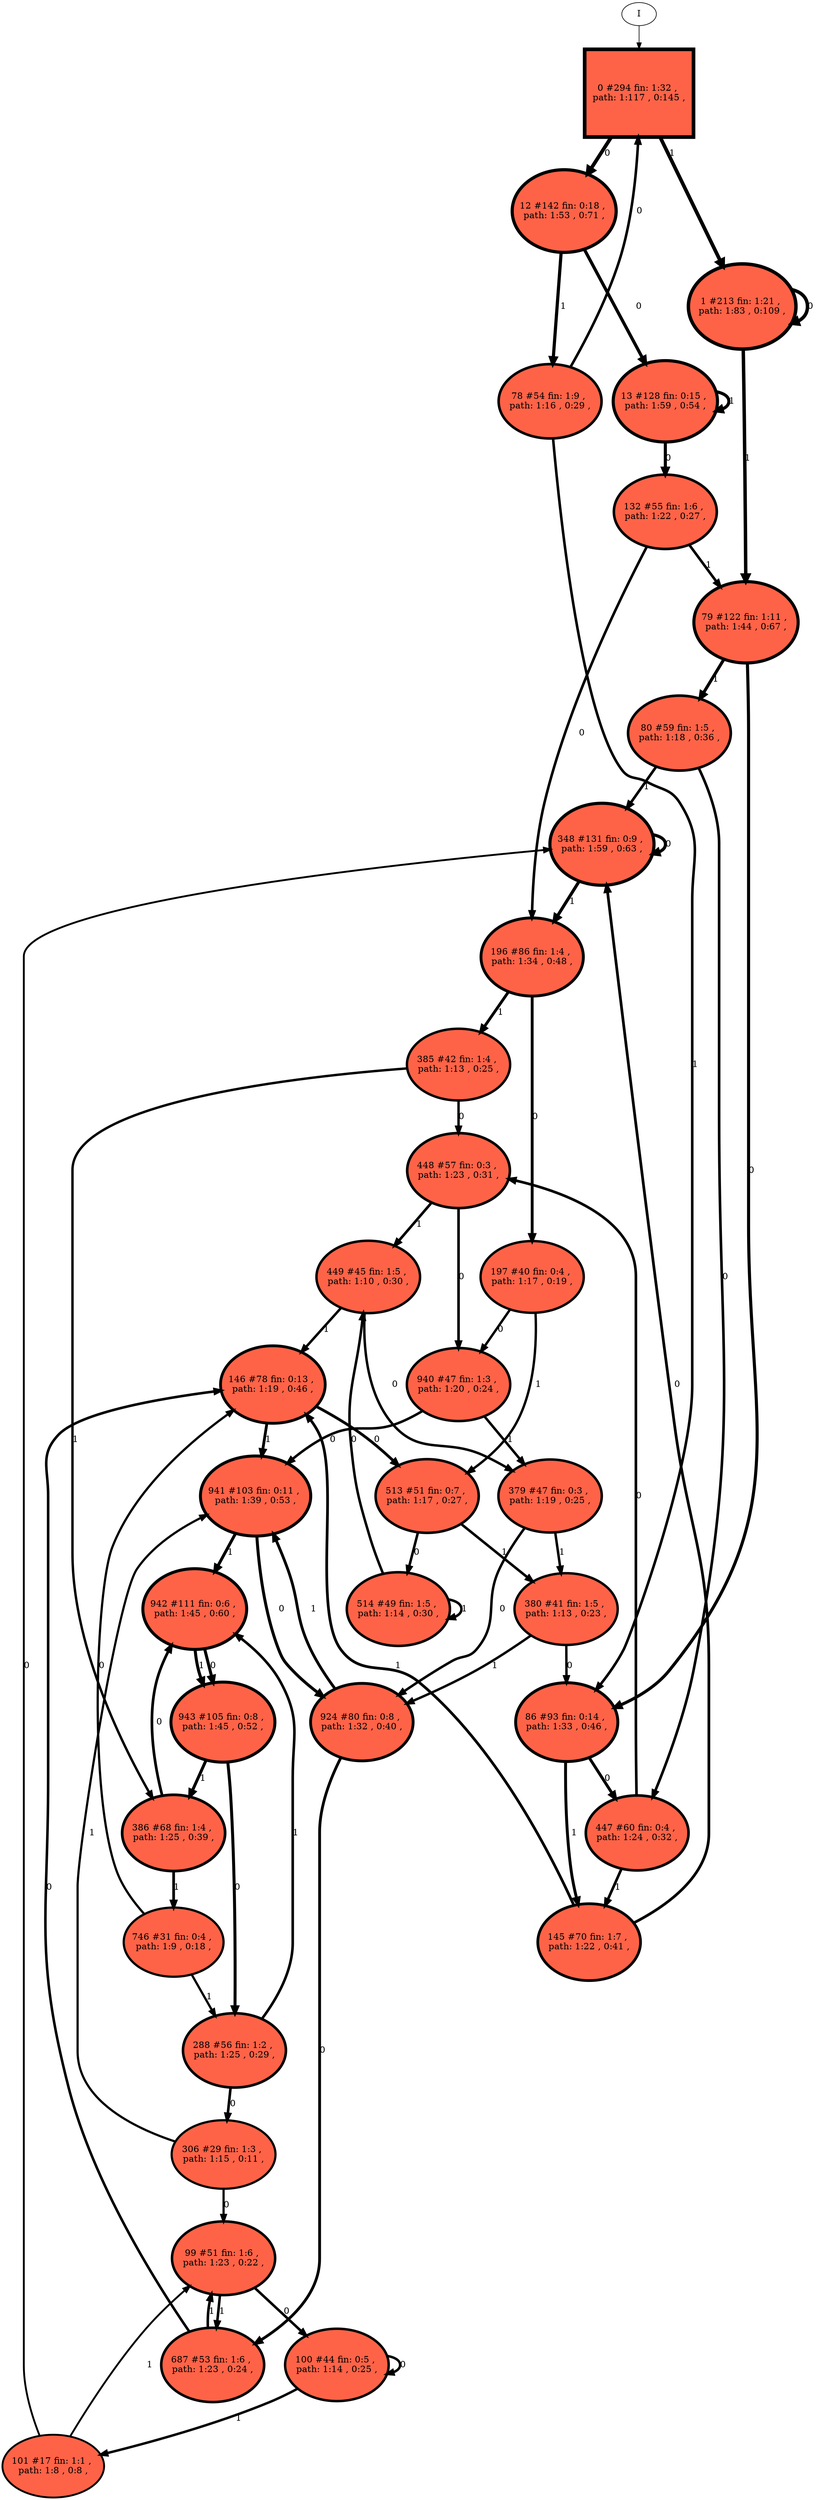 // produced with flexfringe // 
digraph DFA {
	0 [label="root" shape=box];
		I -> 0;
	0 [ label="0 #294 fin: 1:32 , 
 path: 1:117 , 0:145 , " , style=filled, fillcolor="tomato", width=1.90016, height=1.90016, penwidth=5.68698];
		0 -> 1 [label="1 " , penwidth=5.68698 ];
		0 -> 12 [label="0 " , penwidth=5.68698 ];
	1 [ label="1 #213 fin: 1:21 , 
 path: 1:83 , 0:109 , " , style=filled, fillcolor="tomato", width=1.85097, height=1.85097, penwidth=5.36598];
		1 -> 79 [label="1 " , penwidth=5.36598 ];
		1 -> 1 [label="0 " , penwidth=5.36598 ];
	12 [ label="12 #142 fin: 0:18 , 
 path: 1:53 , 0:71 , " , style=filled, fillcolor="tomato", width=1.78555, height=1.78555, penwidth=4.96284];
		12 -> 78 [label="1 " , penwidth=4.96284 ];
		12 -> 13 [label="0 " , penwidth=4.96284 ];
	79 [ label="79 #122 fin: 1:11 , 
 path: 1:44 , 0:67 , " , style=filled, fillcolor="tomato", width=1.75996, height=1.75996, penwidth=4.81218];
		79 -> 80 [label="1 " , penwidth=4.81218 ];
		79 -> 86 [label="0 " , penwidth=4.81218 ];
	78 [ label="78 #54 fin: 1:9 , 
 path: 1:16 , 0:29 , " , style=filled, fillcolor="tomato", width=1.6109, height=1.6109, penwidth=4.00733];
		78 -> 86 [label="1 " , penwidth=4.00733 ];
		78 -> 0 [label="0 " , penwidth=4.00733 ];
	13 [ label="13 #128 fin: 0:15 , 
 path: 1:59 , 0:54 , " , style=filled, fillcolor="tomato", width=1.76812, height=1.76812, penwidth=4.85981];
		13 -> 13 [label="1 " , penwidth=4.85981 ];
		13 -> 132 [label="0 " , penwidth=4.85981 ];
	80 [ label="80 #59 fin: 1:5 , 
 path: 1:18 , 0:36 , " , style=filled, fillcolor="tomato", width=1.62813, height=1.62813, penwidth=4.09434];
		80 -> 348 [label="1 " , penwidth=4.09434 ];
		80 -> 447 [label="0 " , penwidth=4.09434 ];
	86 [ label="86 #93 fin: 0:14 , 
 path: 1:33 , 0:46 , " , style=filled, fillcolor="tomato", width=1.71259, height=1.71259, penwidth=4.54329];
		86 -> 145 [label="1 " , penwidth=4.54329 ];
		86 -> 447 [label="0 " , penwidth=4.54329 ];
	132 [ label="132 #55 fin: 1:6 , 
 path: 1:22 , 0:27 , " , style=filled, fillcolor="tomato", width=1.6145, height=1.6145, penwidth=4.02535];
		132 -> 79 [label="1 " , penwidth=4.02535 ];
		132 -> 196 [label="0 " , penwidth=4.02535 ];
	348 [ label="348 #131 fin: 0:9 , 
 path: 1:59 , 0:63 , " , style=filled, fillcolor="tomato", width=1.77203, height=1.77203, penwidth=4.8828];
		348 -> 196 [label="1 " , penwidth=4.8828 ];
		348 -> 348 [label="0 " , penwidth=4.8828 ];
	447 [ label="447 #60 fin: 0:4 , 
 path: 1:24 , 0:32 , " , style=filled, fillcolor="tomato", width=1.63137, height=1.63137, penwidth=4.11087];
		447 -> 145 [label="1 " , penwidth=4.11087 ];
		447 -> 448 [label="0 " , penwidth=4.11087 ];
	145 [ label="145 #70 fin: 1:7 , 
 path: 1:22 , 0:41 , " , style=filled, fillcolor="tomato", width=1.66064, height=1.66064, penwidth=4.26268];
		145 -> 146 [label="1 " , penwidth=4.26268 ];
		145 -> 348 [label="0 " , penwidth=4.26268 ];
	196 [ label="196 #86 fin: 1:4 , 
 path: 1:34 , 0:48 , " , style=filled, fillcolor="tomato", width=1.69853, height=1.69853, penwidth=4.46591];
		196 -> 385 [label="1 " , penwidth=4.46591 ];
		196 -> 197 [label="0 " , penwidth=4.46591 ];
	448 [ label="448 #57 fin: 0:3 , 
 path: 1:23 , 0:31 , " , style=filled, fillcolor="tomato", width=1.62145, height=1.62145, penwidth=4.06044];
		448 -> 449 [label="1 " , penwidth=4.06044 ];
		448 -> 940 [label="0 " , penwidth=4.06044 ];
	146 [ label="146 #78 fin: 0:13 , 
 path: 1:19 , 0:46 , " , style=filled, fillcolor="tomato", width=1.68073, height=1.68073, penwidth=4.36945];
		146 -> 941 [label="1 " , penwidth=4.36945 ];
		146 -> 513 [label="0 " , penwidth=4.36945 ];
	385 [ label="385 #42 fin: 1:4 , 
 path: 1:13 , 0:25 , " , style=filled, fillcolor="tomato", width=1.5605, height=1.5605, penwidth=3.7612];
		385 -> 386 [label="1 " , penwidth=3.7612 ];
		385 -> 448 [label="0 " , penwidth=3.7612 ];
	197 [ label="197 #40 fin: 0:4 , 
 path: 1:17 , 0:19 , " , style=filled, fillcolor="tomato", width=1.55045, height=1.55045, penwidth=3.71357];
		197 -> 513 [label="1 " , penwidth=3.71357 ];
		197 -> 940 [label="0 " , penwidth=3.71357 ];
	449 [ label="449 #45 fin: 1:5 , 
 path: 1:10 , 0:30 , " , style=filled, fillcolor="tomato", width=1.57457, height=1.57457, penwidth=3.82864];
		449 -> 146 [label="1 " , penwidth=3.82864 ];
		449 -> 379 [label="0 " , penwidth=3.82864 ];
	940 [ label="940 #47 fin: 1:3 , 
 path: 1:20 , 0:24 , " , style=filled, fillcolor="tomato", width=1.58334, height=1.58334, penwidth=3.8712];
		940 -> 379 [label="1 " , penwidth=3.8712 ];
		940 -> 941 [label="0 " , penwidth=3.8712 ];
	386 [ label="386 #68 fin: 1:4 , 
 path: 1:25 , 0:39 , " , style=filled, fillcolor="tomato", width=1.6552, height=1.6552, penwidth=4.23411];
		386 -> 746 [label="1 " , penwidth=4.23411 ];
		386 -> 942 [label="0 " , penwidth=4.23411 ];
	941 [ label="941 #103 fin: 0:11 , 
 path: 1:39 , 0:53 , " , style=filled, fillcolor="tomato", width=1.73066, height=1.73066, penwidth=4.64439];
		941 -> 942 [label="1 " , penwidth=4.64439 ];
		941 -> 924 [label="0 " , penwidth=4.64439 ];
	746 [ label="746 #31 fin: 0:4 , 
 path: 1:9 , 0:18 , " , style=filled, fillcolor="tomato", width=1.49643, height=1.49643, penwidth=3.46574];
		746 -> 288 [label="1 " , penwidth=3.46574 ];
		746 -> 146 [label="0 " , penwidth=3.46574 ];
	942 [ label="942 #111 fin: 0:6 , 
 path: 1:45 , 0:60 , " , style=filled, fillcolor="tomato", width=1.74371, height=1.74371, penwidth=4.7185];
		942 -> 943 [label="1 " , penwidth=4.7185 ];
		942 -> 943 [label="0 " , penwidth=4.7185 ];
	943 [ label="943 #105 fin: 0:8 , 
 path: 1:45 , 0:52 , " , style=filled, fillcolor="tomato", width=1.73403, height=1.73403, penwidth=4.66344];
		943 -> 386 [label="1 " , penwidth=4.66344 ];
		943 -> 288 [label="0 " , penwidth=4.66344 ];
	379 [ label="379 #47 fin: 0:3 , 
 path: 1:19 , 0:25 , " , style=filled, fillcolor="tomato", width=1.58334, height=1.58334, penwidth=3.8712];
		379 -> 380 [label="1 " , penwidth=3.8712 ];
		379 -> 924 [label="0 " , penwidth=3.8712 ];
	513 [ label="513 #51 fin: 0:7 , 
 path: 1:17 , 0:27 , " , style=filled, fillcolor="tomato", width=1.59964, height=1.59964, penwidth=3.95124];
		513 -> 380 [label="1 " , penwidth=3.95124 ];
		513 -> 514 [label="0 " , penwidth=3.95124 ];
	380 [ label="380 #41 fin: 1:5 , 
 path: 1:13 , 0:23 , " , style=filled, fillcolor="tomato", width=1.55555, height=1.55555, penwidth=3.73767];
		380 -> 924 [label="1 " , penwidth=3.73767 ];
		380 -> 86 [label="0 " , penwidth=3.73767 ];
	514 [ label="514 #49 fin: 1:5 , 
 path: 1:14 , 0:30 , " , style=filled, fillcolor="tomato", width=1.59169, height=1.59169, penwidth=3.91202];
		514 -> 514 [label="1 " , penwidth=3.91202 ];
		514 -> 449 [label="0 " , penwidth=3.91202 ];
	924 [ label="924 #80 fin: 0:8 , 
 path: 1:32 , 0:40 , " , style=filled, fillcolor="tomato", width=1.68537, height=1.68537, penwidth=4.39445];
		924 -> 941 [label="1 " , penwidth=4.39445 ];
		924 -> 687 [label="0 " , penwidth=4.39445 ];
	687 [ label="687 #53 fin: 1:6 , 
 path: 1:23 , 0:24 , " , style=filled, fillcolor="tomato", width=1.60723, height=1.60723, penwidth=3.98898];
		687 -> 99 [label="1 " , penwidth=3.98898 ];
		687 -> 146 [label="0 " , penwidth=3.98898 ];
	99 [ label="99 #51 fin: 1:6 , 
 path: 1:23 , 0:22 , " , style=filled, fillcolor="tomato", width=1.59964, height=1.59964, penwidth=3.95124];
		99 -> 687 [label="1 " , penwidth=3.95124 ];
		99 -> 100 [label="0 " , penwidth=3.95124 ];
	100 [ label="100 #44 fin: 0:5 , 
 path: 1:14 , 0:25 , " , style=filled, fillcolor="tomato", width=1.57, height=1.57, penwidth=3.80666];
		100 -> 101 [label="1 " , penwidth=3.80666 ];
		100 -> 100 [label="0 " , penwidth=3.80666 ];
	101 [ label="101 #17 fin: 1:1 , 
 path: 1:8 , 0:8 , " , style=filled, fillcolor="tomato", width=1.3585, height=1.3585, penwidth=2.89037];
		101 -> 99 [label="1 " , penwidth=2.89037 ];
		101 -> 348 [label="0 " , penwidth=2.89037 ];
	288 [ label="288 #56 fin: 1:2 , 
 path: 1:25 , 0:29 , " , style=filled, fillcolor="tomato", width=1.61801, height=1.61801, penwidth=4.04305];
		288 -> 942 [label="1 " , penwidth=4.04305 ];
		288 -> 306 [label="0 " , penwidth=4.04305 ];
	306 [ label="306 #29 fin: 1:3 , 
 path: 1:15 , 0:11 , " , style=filled, fillcolor="tomato", width=1.48188, height=1.48188, penwidth=3.4012];
		306 -> 941 [label="1 " , penwidth=3.4012 ];
		306 -> 99 [label="0 " , penwidth=3.4012 ];
}
